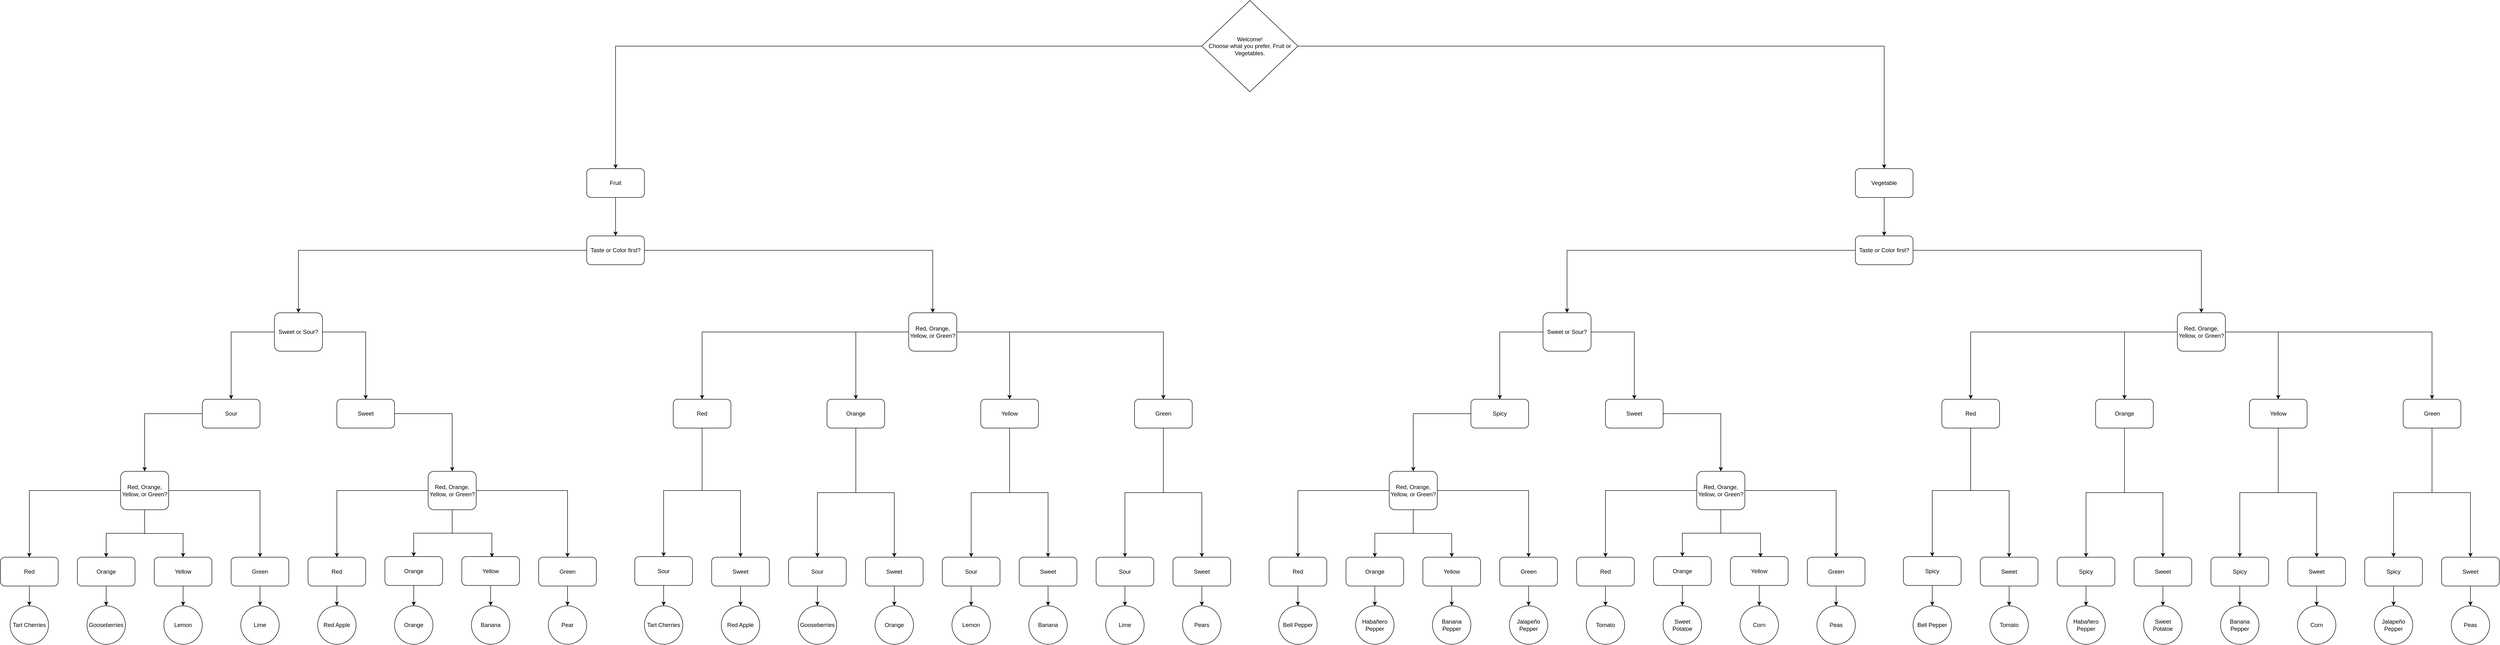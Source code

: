 <mxfile version="21.0.2" type="google"><diagram name="Page-1" id="g1C6M_04ojLHF5KAtHde"><mxGraphModel grid="1" page="1" gridSize="10" guides="1" tooltips="1" connect="1" arrows="1" fold="1" pageScale="1" pageWidth="850" pageHeight="1100" math="0" shadow="0"><root><mxCell id="0"/><mxCell id="1" parent="0"/><mxCell id="V4XYiF27xpxgg7_NpIPE-14" style="edgeStyle=orthogonalEdgeStyle;rounded=0;orthogonalLoop=1;jettySize=auto;html=1;exitX=0.5;exitY=1;exitDx=0;exitDy=0;entryX=0.5;entryY=0;entryDx=0;entryDy=0;" edge="1" parent="1" source="V4XYiF27xpxgg7_NpIPE-1" target="V4XYiF27xpxgg7_NpIPE-13"><mxGeometry relative="1" as="geometry"/></mxCell><mxCell id="V4XYiF27xpxgg7_NpIPE-1" value="Fruit" style="rounded=1;whiteSpace=wrap;html=1;" vertex="1" parent="1"><mxGeometry x="-105" y="-320" width="120" height="60" as="geometry"/></mxCell><mxCell id="fA2xmvcpZUEJDgVMGcfZ-77" style="edgeStyle=orthogonalEdgeStyle;rounded=0;orthogonalLoop=1;jettySize=auto;html=1;entryX=0.5;entryY=0;entryDx=0;entryDy=0;" edge="1" parent="1" source="fA2xmvcpZUEJDgVMGcfZ-4" target="fA2xmvcpZUEJDgVMGcfZ-72"><mxGeometry relative="1" as="geometry"/></mxCell><mxCell id="fA2xmvcpZUEJDgVMGcfZ-4" value="Sour" style="rounded=1;whiteSpace=wrap;html=1;" vertex="1" parent="1"><mxGeometry x="-905" y="160" width="120" height="60" as="geometry"/></mxCell><mxCell id="fA2xmvcpZUEJDgVMGcfZ-89" style="edgeStyle=orthogonalEdgeStyle;rounded=0;orthogonalLoop=1;jettySize=auto;html=1;entryX=0.5;entryY=0;entryDx=0;entryDy=0;" edge="1" parent="1" source="fA2xmvcpZUEJDgVMGcfZ-5" target="fA2xmvcpZUEJDgVMGcfZ-120"><mxGeometry relative="1" as="geometry"><mxPoint x="-465" y="308.75" as="targetPoint"/></mxGeometry></mxCell><mxCell id="fA2xmvcpZUEJDgVMGcfZ-5" value="Sweet" style="rounded=1;whiteSpace=wrap;html=1;" vertex="1" parent="1"><mxGeometry x="-625" y="160" width="120" height="60" as="geometry"/></mxCell><mxCell id="fA2xmvcpZUEJDgVMGcfZ-237" style="edgeStyle=orthogonalEdgeStyle;rounded=0;orthogonalLoop=1;jettySize=auto;html=1;" edge="1" parent="1" source="fA2xmvcpZUEJDgVMGcfZ-9" target="V4XYiF27xpxgg7_NpIPE-1"><mxGeometry relative="1" as="geometry"/></mxCell><mxCell id="fA2xmvcpZUEJDgVMGcfZ-238" style="edgeStyle=orthogonalEdgeStyle;rounded=0;orthogonalLoop=1;jettySize=auto;html=1;" edge="1" parent="1" source="fA2xmvcpZUEJDgVMGcfZ-9" target="fA2xmvcpZUEJDgVMGcfZ-146"><mxGeometry relative="1" as="geometry"/></mxCell><mxCell id="fA2xmvcpZUEJDgVMGcfZ-9" value="Welcome!&lt;br style=&quot;border-color: var(--border-color);&quot;&gt;Choose what you prefer, Fruit or Vegetables." style="rhombus;whiteSpace=wrap;html=1;" vertex="1" parent="1"><mxGeometry x="1175" y="-670" width="200" height="190" as="geometry"/></mxCell><mxCell id="fA2xmvcpZUEJDgVMGcfZ-20" style="edgeStyle=orthogonalEdgeStyle;rounded=0;orthogonalLoop=1;jettySize=auto;html=1;entryX=0.5;entryY=0;entryDx=0;entryDy=0;" edge="1" parent="1" source="V4XYiF27xpxgg7_NpIPE-13" target="fA2xmvcpZUEJDgVMGcfZ-19"><mxGeometry relative="1" as="geometry"/></mxCell><mxCell id="fA2xmvcpZUEJDgVMGcfZ-125" style="edgeStyle=orthogonalEdgeStyle;rounded=0;orthogonalLoop=1;jettySize=auto;html=1;entryX=0.5;entryY=0;entryDx=0;entryDy=0;" edge="1" parent="1" source="V4XYiF27xpxgg7_NpIPE-13" target="V4XYiF27xpxgg7_NpIPE-16"><mxGeometry relative="1" as="geometry"/></mxCell><mxCell id="V4XYiF27xpxgg7_NpIPE-13" value="Taste or Color first?" style="rounded=1;whiteSpace=wrap;html=1;" vertex="1" parent="1"><mxGeometry x="-105" y="-180" width="120" height="60" as="geometry"/></mxCell><mxCell id="fA2xmvcpZUEJDgVMGcfZ-143" style="edgeStyle=orthogonalEdgeStyle;rounded=0;orthogonalLoop=1;jettySize=auto;html=1;" edge="1" parent="1" source="V4XYiF27xpxgg7_NpIPE-16" target="fA2xmvcpZUEJDgVMGcfZ-4"><mxGeometry relative="1" as="geometry"/></mxCell><mxCell id="fA2xmvcpZUEJDgVMGcfZ-144" style="edgeStyle=orthogonalEdgeStyle;rounded=0;orthogonalLoop=1;jettySize=auto;html=1;entryX=0.5;entryY=0;entryDx=0;entryDy=0;" edge="1" parent="1" source="V4XYiF27xpxgg7_NpIPE-16" target="fA2xmvcpZUEJDgVMGcfZ-5"><mxGeometry relative="1" as="geometry"/></mxCell><mxCell id="V4XYiF27xpxgg7_NpIPE-16" value="Sweet or Sour?" style="rounded=1;whiteSpace=wrap;html=1;" vertex="1" parent="1"><mxGeometry x="-755" y="-20" width="100" height="80" as="geometry"/></mxCell><mxCell id="fA2xmvcpZUEJDgVMGcfZ-42" style="edgeStyle=orthogonalEdgeStyle;rounded=0;orthogonalLoop=1;jettySize=auto;html=1;" edge="1" parent="1" source="fA2xmvcpZUEJDgVMGcfZ-12" target="fA2xmvcpZUEJDgVMGcfZ-36"><mxGeometry relative="1" as="geometry"><Array as="points"><mxPoint x="135" y="350"/><mxPoint x="55" y="350"/></Array></mxGeometry></mxCell><mxCell id="fA2xmvcpZUEJDgVMGcfZ-43" style="edgeStyle=orthogonalEdgeStyle;rounded=0;orthogonalLoop=1;jettySize=auto;html=1;" edge="1" parent="1" source="fA2xmvcpZUEJDgVMGcfZ-12" target="fA2xmvcpZUEJDgVMGcfZ-37"><mxGeometry relative="1" as="geometry"><Array as="points"><mxPoint x="135" y="350"/><mxPoint x="215" y="350"/></Array></mxGeometry></mxCell><mxCell id="fA2xmvcpZUEJDgVMGcfZ-12" value="Red" style="rounded=1;whiteSpace=wrap;html=1;" vertex="1" parent="1"><mxGeometry x="75" y="160" width="120" height="60" as="geometry"/></mxCell><mxCell id="fA2xmvcpZUEJDgVMGcfZ-44" style="edgeStyle=orthogonalEdgeStyle;rounded=0;orthogonalLoop=1;jettySize=auto;html=1;entryX=0.5;entryY=0;entryDx=0;entryDy=0;" edge="1" parent="1" source="fA2xmvcpZUEJDgVMGcfZ-14" target="fA2xmvcpZUEJDgVMGcfZ-28"><mxGeometry relative="1" as="geometry"/></mxCell><mxCell id="fA2xmvcpZUEJDgVMGcfZ-45" style="edgeStyle=orthogonalEdgeStyle;rounded=0;orthogonalLoop=1;jettySize=auto;html=1;entryX=0.5;entryY=0;entryDx=0;entryDy=0;" edge="1" parent="1" source="fA2xmvcpZUEJDgVMGcfZ-14" target="fA2xmvcpZUEJDgVMGcfZ-29"><mxGeometry relative="1" as="geometry"/></mxCell><mxCell id="fA2xmvcpZUEJDgVMGcfZ-14" value="Orange" style="rounded=1;whiteSpace=wrap;html=1;" vertex="1" parent="1"><mxGeometry x="395" y="160" width="120" height="60" as="geometry"/></mxCell><mxCell id="fA2xmvcpZUEJDgVMGcfZ-139" style="edgeStyle=orthogonalEdgeStyle;rounded=0;orthogonalLoop=1;jettySize=auto;html=1;entryX=0.5;entryY=0;entryDx=0;entryDy=0;" edge="1" parent="1" source="fA2xmvcpZUEJDgVMGcfZ-19" target="fA2xmvcpZUEJDgVMGcfZ-14"><mxGeometry relative="1" as="geometry"/></mxCell><mxCell id="fA2xmvcpZUEJDgVMGcfZ-140" style="edgeStyle=orthogonalEdgeStyle;rounded=0;orthogonalLoop=1;jettySize=auto;html=1;" edge="1" parent="1" source="fA2xmvcpZUEJDgVMGcfZ-19" target="fA2xmvcpZUEJDgVMGcfZ-21"><mxGeometry relative="1" as="geometry"/></mxCell><mxCell id="fA2xmvcpZUEJDgVMGcfZ-141" style="edgeStyle=orthogonalEdgeStyle;rounded=0;orthogonalLoop=1;jettySize=auto;html=1;" edge="1" parent="1" source="fA2xmvcpZUEJDgVMGcfZ-19" target="fA2xmvcpZUEJDgVMGcfZ-22"><mxGeometry relative="1" as="geometry"/></mxCell><mxCell id="fA2xmvcpZUEJDgVMGcfZ-142" style="edgeStyle=orthogonalEdgeStyle;rounded=0;orthogonalLoop=1;jettySize=auto;html=1;" edge="1" parent="1" source="fA2xmvcpZUEJDgVMGcfZ-19" target="fA2xmvcpZUEJDgVMGcfZ-12"><mxGeometry relative="1" as="geometry"/></mxCell><mxCell id="fA2xmvcpZUEJDgVMGcfZ-19" value="Red, Orange, Yellow, or Green?" style="rounded=1;whiteSpace=wrap;html=1;" vertex="1" parent="1"><mxGeometry x="565" y="-20" width="100" height="80" as="geometry"/></mxCell><mxCell id="fA2xmvcpZUEJDgVMGcfZ-46" style="edgeStyle=orthogonalEdgeStyle;rounded=0;orthogonalLoop=1;jettySize=auto;html=1;" edge="1" parent="1" source="fA2xmvcpZUEJDgVMGcfZ-21" target="fA2xmvcpZUEJDgVMGcfZ-40"><mxGeometry relative="1" as="geometry"/></mxCell><mxCell id="fA2xmvcpZUEJDgVMGcfZ-47" style="edgeStyle=orthogonalEdgeStyle;rounded=0;orthogonalLoop=1;jettySize=auto;html=1;entryX=0.5;entryY=0;entryDx=0;entryDy=0;" edge="1" parent="1" source="fA2xmvcpZUEJDgVMGcfZ-21" target="fA2xmvcpZUEJDgVMGcfZ-41"><mxGeometry relative="1" as="geometry"/></mxCell><mxCell id="fA2xmvcpZUEJDgVMGcfZ-21" value="Yellow" style="rounded=1;whiteSpace=wrap;html=1;" vertex="1" parent="1"><mxGeometry x="715" y="160" width="120" height="60" as="geometry"/></mxCell><mxCell id="fA2xmvcpZUEJDgVMGcfZ-48" style="edgeStyle=orthogonalEdgeStyle;rounded=0;orthogonalLoop=1;jettySize=auto;html=1;" edge="1" parent="1" source="fA2xmvcpZUEJDgVMGcfZ-22" target="fA2xmvcpZUEJDgVMGcfZ-38"><mxGeometry relative="1" as="geometry"/></mxCell><mxCell id="fA2xmvcpZUEJDgVMGcfZ-49" style="edgeStyle=orthogonalEdgeStyle;rounded=0;orthogonalLoop=1;jettySize=auto;html=1;entryX=0.5;entryY=0;entryDx=0;entryDy=0;" edge="1" parent="1" source="fA2xmvcpZUEJDgVMGcfZ-22" target="fA2xmvcpZUEJDgVMGcfZ-39"><mxGeometry relative="1" as="geometry"/></mxCell><mxCell id="fA2xmvcpZUEJDgVMGcfZ-22" value="Green" style="rounded=1;whiteSpace=wrap;html=1;" vertex="1" parent="1"><mxGeometry x="1035" y="160" width="120" height="60" as="geometry"/></mxCell><mxCell id="fA2xmvcpZUEJDgVMGcfZ-132" style="edgeStyle=orthogonalEdgeStyle;rounded=0;orthogonalLoop=1;jettySize=auto;html=1;entryX=0.5;entryY=0;entryDx=0;entryDy=0;" edge="1" parent="1" source="fA2xmvcpZUEJDgVMGcfZ-28" target="fA2xmvcpZUEJDgVMGcfZ-53"><mxGeometry relative="1" as="geometry"/></mxCell><mxCell id="fA2xmvcpZUEJDgVMGcfZ-28" value="Sour" style="rounded=1;whiteSpace=wrap;html=1;" vertex="1" parent="1"><mxGeometry x="315" y="488.75" width="120" height="60" as="geometry"/></mxCell><mxCell id="fA2xmvcpZUEJDgVMGcfZ-133" style="edgeStyle=orthogonalEdgeStyle;rounded=0;orthogonalLoop=1;jettySize=auto;html=1;entryX=0.5;entryY=0;entryDx=0;entryDy=0;" edge="1" parent="1" source="fA2xmvcpZUEJDgVMGcfZ-29" target="fA2xmvcpZUEJDgVMGcfZ-54"><mxGeometry relative="1" as="geometry"/></mxCell><mxCell id="fA2xmvcpZUEJDgVMGcfZ-29" value="Sweet" style="rounded=1;whiteSpace=wrap;html=1;" vertex="1" parent="1"><mxGeometry x="475" y="488.75" width="120" height="60" as="geometry"/></mxCell><mxCell id="fA2xmvcpZUEJDgVMGcfZ-31" style="edgeStyle=orthogonalEdgeStyle;rounded=0;orthogonalLoop=1;jettySize=auto;html=1;exitX=0.5;exitY=1;exitDx=0;exitDy=0;" edge="1" parent="1" source="fA2xmvcpZUEJDgVMGcfZ-21" target="fA2xmvcpZUEJDgVMGcfZ-21"><mxGeometry relative="1" as="geometry"/></mxCell><mxCell id="fA2xmvcpZUEJDgVMGcfZ-130" style="edgeStyle=orthogonalEdgeStyle;rounded=0;orthogonalLoop=1;jettySize=auto;html=1;" edge="1" parent="1" source="fA2xmvcpZUEJDgVMGcfZ-36" target="fA2xmvcpZUEJDgVMGcfZ-50"><mxGeometry relative="1" as="geometry"/></mxCell><mxCell id="fA2xmvcpZUEJDgVMGcfZ-36" value="Sour" style="rounded=1;whiteSpace=wrap;html=1;" vertex="1" parent="1"><mxGeometry x="-5" y="487.5" width="120" height="60" as="geometry"/></mxCell><mxCell id="fA2xmvcpZUEJDgVMGcfZ-131" style="edgeStyle=orthogonalEdgeStyle;rounded=0;orthogonalLoop=1;jettySize=auto;html=1;" edge="1" parent="1" source="fA2xmvcpZUEJDgVMGcfZ-37" target="fA2xmvcpZUEJDgVMGcfZ-52"><mxGeometry relative="1" as="geometry"/></mxCell><mxCell id="fA2xmvcpZUEJDgVMGcfZ-37" value="Sweet" style="rounded=1;whiteSpace=wrap;html=1;" vertex="1" parent="1"><mxGeometry x="155" y="488.75" width="120" height="60" as="geometry"/></mxCell><mxCell id="fA2xmvcpZUEJDgVMGcfZ-136" style="edgeStyle=orthogonalEdgeStyle;rounded=0;orthogonalLoop=1;jettySize=auto;html=1;entryX=0.5;entryY=0;entryDx=0;entryDy=0;" edge="1" parent="1" source="fA2xmvcpZUEJDgVMGcfZ-38" target="fA2xmvcpZUEJDgVMGcfZ-57"><mxGeometry relative="1" as="geometry"/></mxCell><mxCell id="fA2xmvcpZUEJDgVMGcfZ-38" value="Sour" style="rounded=1;whiteSpace=wrap;html=1;" vertex="1" parent="1"><mxGeometry x="955" y="488.75" width="120" height="60" as="geometry"/></mxCell><mxCell id="fA2xmvcpZUEJDgVMGcfZ-137" style="edgeStyle=orthogonalEdgeStyle;rounded=0;orthogonalLoop=1;jettySize=auto;html=1;entryX=0.5;entryY=0;entryDx=0;entryDy=0;" edge="1" parent="1" source="fA2xmvcpZUEJDgVMGcfZ-39" target="fA2xmvcpZUEJDgVMGcfZ-58"><mxGeometry relative="1" as="geometry"/></mxCell><mxCell id="fA2xmvcpZUEJDgVMGcfZ-39" value="Sweet" style="rounded=1;whiteSpace=wrap;html=1;" vertex="1" parent="1"><mxGeometry x="1115" y="488.75" width="120" height="60" as="geometry"/></mxCell><mxCell id="fA2xmvcpZUEJDgVMGcfZ-134" style="edgeStyle=orthogonalEdgeStyle;rounded=0;orthogonalLoop=1;jettySize=auto;html=1;entryX=0.5;entryY=0;entryDx=0;entryDy=0;" edge="1" parent="1" source="fA2xmvcpZUEJDgVMGcfZ-40" target="fA2xmvcpZUEJDgVMGcfZ-55"><mxGeometry relative="1" as="geometry"/></mxCell><mxCell id="fA2xmvcpZUEJDgVMGcfZ-40" value="Sour" style="rounded=1;whiteSpace=wrap;html=1;" vertex="1" parent="1"><mxGeometry x="635" y="488.75" width="120" height="60" as="geometry"/></mxCell><mxCell id="fA2xmvcpZUEJDgVMGcfZ-135" style="edgeStyle=orthogonalEdgeStyle;rounded=0;orthogonalLoop=1;jettySize=auto;html=1;" edge="1" parent="1" source="fA2xmvcpZUEJDgVMGcfZ-41" target="fA2xmvcpZUEJDgVMGcfZ-56"><mxGeometry relative="1" as="geometry"/></mxCell><mxCell id="fA2xmvcpZUEJDgVMGcfZ-41" value="Sweet" style="rounded=1;whiteSpace=wrap;html=1;" vertex="1" parent="1"><mxGeometry x="795" y="488.75" width="120" height="60" as="geometry"/></mxCell><mxCell id="fA2xmvcpZUEJDgVMGcfZ-50" value="Tart Cherries" style="ellipse;whiteSpace=wrap;html=1;aspect=fixed;" vertex="1" parent="1"><mxGeometry x="15" y="590" width="80" height="80" as="geometry"/></mxCell><mxCell id="fA2xmvcpZUEJDgVMGcfZ-52" value="Red Apple" style="ellipse;whiteSpace=wrap;html=1;aspect=fixed;" vertex="1" parent="1"><mxGeometry x="175" y="590" width="80" height="80" as="geometry"/></mxCell><mxCell id="fA2xmvcpZUEJDgVMGcfZ-53" value="Gooseberries" style="ellipse;whiteSpace=wrap;html=1;aspect=fixed;" vertex="1" parent="1"><mxGeometry x="335" y="590" width="80" height="80" as="geometry"/></mxCell><mxCell id="fA2xmvcpZUEJDgVMGcfZ-54" value="Orange" style="ellipse;whiteSpace=wrap;html=1;aspect=fixed;" vertex="1" parent="1"><mxGeometry x="495" y="590" width="80" height="80" as="geometry"/></mxCell><mxCell id="fA2xmvcpZUEJDgVMGcfZ-55" value="Lemon" style="ellipse;whiteSpace=wrap;html=1;aspect=fixed;" vertex="1" parent="1"><mxGeometry x="655" y="590" width="80" height="80" as="geometry"/></mxCell><mxCell id="fA2xmvcpZUEJDgVMGcfZ-56" value="Banana" style="ellipse;whiteSpace=wrap;html=1;aspect=fixed;" vertex="1" parent="1"><mxGeometry x="815" y="590" width="80" height="80" as="geometry"/></mxCell><mxCell id="fA2xmvcpZUEJDgVMGcfZ-57" value="Lime" style="ellipse;whiteSpace=wrap;html=1;aspect=fixed;" vertex="1" parent="1"><mxGeometry x="975" y="590" width="80" height="80" as="geometry"/></mxCell><mxCell id="fA2xmvcpZUEJDgVMGcfZ-58" value="Pears" style="ellipse;whiteSpace=wrap;html=1;aspect=fixed;" vertex="1" parent="1"><mxGeometry x="1135" y="590" width="80" height="80" as="geometry"/></mxCell><mxCell id="fA2xmvcpZUEJDgVMGcfZ-100" style="edgeStyle=orthogonalEdgeStyle;rounded=0;orthogonalLoop=1;jettySize=auto;html=1;" edge="1" parent="1" source="fA2xmvcpZUEJDgVMGcfZ-66" target="fA2xmvcpZUEJDgVMGcfZ-90"><mxGeometry relative="1" as="geometry"/></mxCell><mxCell id="fA2xmvcpZUEJDgVMGcfZ-66" value="Red" style="rounded=1;whiteSpace=wrap;html=1;" vertex="1" parent="1"><mxGeometry x="-1325" y="488.75" width="120" height="60" as="geometry"/></mxCell><mxCell id="fA2xmvcpZUEJDgVMGcfZ-101" style="edgeStyle=orthogonalEdgeStyle;rounded=0;orthogonalLoop=1;jettySize=auto;html=1;" edge="1" parent="1" source="fA2xmvcpZUEJDgVMGcfZ-67" target="fA2xmvcpZUEJDgVMGcfZ-92"><mxGeometry relative="1" as="geometry"/></mxCell><mxCell id="fA2xmvcpZUEJDgVMGcfZ-67" value="Orange" style="rounded=1;whiteSpace=wrap;html=1;" vertex="1" parent="1"><mxGeometry x="-1165" y="488.75" width="120" height="60" as="geometry"/></mxCell><mxCell id="fA2xmvcpZUEJDgVMGcfZ-68" style="edgeStyle=orthogonalEdgeStyle;rounded=0;orthogonalLoop=1;jettySize=auto;html=1;entryX=0.5;entryY=0;entryDx=0;entryDy=0;" edge="1" parent="1" source="fA2xmvcpZUEJDgVMGcfZ-72" target="fA2xmvcpZUEJDgVMGcfZ-66"><mxGeometry relative="1" as="geometry"/></mxCell><mxCell id="fA2xmvcpZUEJDgVMGcfZ-69" style="edgeStyle=orthogonalEdgeStyle;rounded=0;orthogonalLoop=1;jettySize=auto;html=1;exitX=0.25;exitY=1;exitDx=0;exitDy=0;entryX=0.5;entryY=0;entryDx=0;entryDy=0;" edge="1" parent="1" source="fA2xmvcpZUEJDgVMGcfZ-72" target="fA2xmvcpZUEJDgVMGcfZ-67"><mxGeometry relative="1" as="geometry"><Array as="points"><mxPoint x="-1055" y="390"/><mxPoint x="-1025" y="389"/><mxPoint x="-1025" y="439"/><mxPoint x="-1105" y="439"/></Array></mxGeometry></mxCell><mxCell id="fA2xmvcpZUEJDgVMGcfZ-71" style="edgeStyle=orthogonalEdgeStyle;rounded=0;orthogonalLoop=1;jettySize=auto;html=1;entryX=0.5;entryY=0;entryDx=0;entryDy=0;" edge="1" parent="1" source="fA2xmvcpZUEJDgVMGcfZ-72" target="fA2xmvcpZUEJDgVMGcfZ-74"><mxGeometry relative="1" as="geometry"/></mxCell><mxCell id="fA2xmvcpZUEJDgVMGcfZ-127" style="edgeStyle=orthogonalEdgeStyle;rounded=0;orthogonalLoop=1;jettySize=auto;html=1;entryX=0.5;entryY=0;entryDx=0;entryDy=0;" edge="1" parent="1" source="fA2xmvcpZUEJDgVMGcfZ-72" target="fA2xmvcpZUEJDgVMGcfZ-73"><mxGeometry relative="1" as="geometry"/></mxCell><mxCell id="fA2xmvcpZUEJDgVMGcfZ-72" value="Red, Orange, Yellow, or Green?" style="rounded=1;whiteSpace=wrap;html=1;" vertex="1" parent="1"><mxGeometry x="-1075" y="310" width="100" height="80" as="geometry"/></mxCell><mxCell id="fA2xmvcpZUEJDgVMGcfZ-129" style="edgeStyle=orthogonalEdgeStyle;rounded=0;orthogonalLoop=1;jettySize=auto;html=1;entryX=0.5;entryY=0;entryDx=0;entryDy=0;" edge="1" parent="1" source="fA2xmvcpZUEJDgVMGcfZ-73" target="fA2xmvcpZUEJDgVMGcfZ-128"><mxGeometry relative="1" as="geometry"/></mxCell><mxCell id="fA2xmvcpZUEJDgVMGcfZ-73" value="Yellow" style="rounded=1;whiteSpace=wrap;html=1;" vertex="1" parent="1"><mxGeometry x="-1005" y="488.75" width="120" height="60" as="geometry"/></mxCell><mxCell id="fA2xmvcpZUEJDgVMGcfZ-99" style="edgeStyle=orthogonalEdgeStyle;rounded=0;orthogonalLoop=1;jettySize=auto;html=1;" edge="1" parent="1" source="fA2xmvcpZUEJDgVMGcfZ-74" target="fA2xmvcpZUEJDgVMGcfZ-96"><mxGeometry relative="1" as="geometry"/></mxCell><mxCell id="fA2xmvcpZUEJDgVMGcfZ-74" value="Green" style="rounded=1;whiteSpace=wrap;html=1;" vertex="1" parent="1"><mxGeometry x="-845" y="488.75" width="120" height="60" as="geometry"/></mxCell><mxCell id="fA2xmvcpZUEJDgVMGcfZ-75" style="edgeStyle=orthogonalEdgeStyle;rounded=0;orthogonalLoop=1;jettySize=auto;html=1;exitX=0.5;exitY=1;exitDx=0;exitDy=0;" edge="1" parent="1" source="fA2xmvcpZUEJDgVMGcfZ-73" target="fA2xmvcpZUEJDgVMGcfZ-73"><mxGeometry relative="1" as="geometry"/></mxCell><mxCell id="fA2xmvcpZUEJDgVMGcfZ-76" style="edgeStyle=orthogonalEdgeStyle;rounded=0;orthogonalLoop=1;jettySize=auto;html=1;exitX=0.5;exitY=1;exitDx=0;exitDy=0;" edge="1" parent="1" source="fA2xmvcpZUEJDgVMGcfZ-73" target="fA2xmvcpZUEJDgVMGcfZ-73"><mxGeometry relative="1" as="geometry"/></mxCell><mxCell id="fA2xmvcpZUEJDgVMGcfZ-90" value="Tart Cherries" style="ellipse;whiteSpace=wrap;html=1;aspect=fixed;" vertex="1" parent="1"><mxGeometry x="-1305" y="590" width="80" height="80" as="geometry"/></mxCell><mxCell id="fA2xmvcpZUEJDgVMGcfZ-91" value="Red Apple" style="ellipse;whiteSpace=wrap;html=1;aspect=fixed;" vertex="1" parent="1"><mxGeometry x="-665" y="590" width="80" height="80" as="geometry"/></mxCell><mxCell id="fA2xmvcpZUEJDgVMGcfZ-92" value="Gooseberries" style="ellipse;whiteSpace=wrap;html=1;aspect=fixed;" vertex="1" parent="1"><mxGeometry x="-1145" y="590" width="80" height="80" as="geometry"/></mxCell><mxCell id="fA2xmvcpZUEJDgVMGcfZ-93" value="Orange" style="ellipse;whiteSpace=wrap;html=1;aspect=fixed;" vertex="1" parent="1"><mxGeometry x="-505" y="590" width="80" height="80" as="geometry"/></mxCell><mxCell id="fA2xmvcpZUEJDgVMGcfZ-96" value="Lime" style="ellipse;whiteSpace=wrap;html=1;aspect=fixed;" vertex="1" parent="1"><mxGeometry x="-825" y="590" width="80" height="80" as="geometry"/></mxCell><mxCell id="fA2xmvcpZUEJDgVMGcfZ-102" style="edgeStyle=orthogonalEdgeStyle;rounded=0;orthogonalLoop=1;jettySize=auto;html=1;" edge="1" parent="1" source="fA2xmvcpZUEJDgVMGcfZ-103" target="fA2xmvcpZUEJDgVMGcfZ-91"><mxGeometry relative="1" as="geometry"><mxPoint x="-635" y="590" as="targetPoint"/></mxGeometry></mxCell><mxCell id="fA2xmvcpZUEJDgVMGcfZ-103" value="Red" style="rounded=1;whiteSpace=wrap;html=1;" vertex="1" parent="1"><mxGeometry x="-685" y="488.75" width="120" height="60" as="geometry"/></mxCell><mxCell id="fA2xmvcpZUEJDgVMGcfZ-104" style="edgeStyle=orthogonalEdgeStyle;rounded=0;orthogonalLoop=1;jettySize=auto;html=1;entryX=0.5;entryY=0;entryDx=0;entryDy=0;" edge="1" parent="1" source="fA2xmvcpZUEJDgVMGcfZ-105" target="fA2xmvcpZUEJDgVMGcfZ-93"><mxGeometry relative="1" as="geometry"><mxPoint x="-500" y="590" as="targetPoint"/></mxGeometry></mxCell><mxCell id="fA2xmvcpZUEJDgVMGcfZ-105" value="Orange" style="rounded=1;whiteSpace=wrap;html=1;" vertex="1" parent="1"><mxGeometry x="-525" y="487.5" width="120" height="60" as="geometry"/></mxCell><mxCell id="fA2xmvcpZUEJDgVMGcfZ-106" style="edgeStyle=orthogonalEdgeStyle;rounded=0;orthogonalLoop=1;jettySize=auto;html=1;entryX=0.5;entryY=0;entryDx=0;entryDy=0;exitX=0;exitY=0.5;exitDx=0;exitDy=0;" edge="1" parent="1" source="fA2xmvcpZUEJDgVMGcfZ-120" target="fA2xmvcpZUEJDgVMGcfZ-103"><mxGeometry relative="1" as="geometry"><mxPoint x="-525" y="350" as="sourcePoint"/></mxGeometry></mxCell><mxCell id="fA2xmvcpZUEJDgVMGcfZ-109" style="edgeStyle=orthogonalEdgeStyle;rounded=0;orthogonalLoop=1;jettySize=auto;html=1;entryX=0.5;entryY=0;entryDx=0;entryDy=0;exitX=1;exitY=0.5;exitDx=0;exitDy=0;" edge="1" parent="1" source="fA2xmvcpZUEJDgVMGcfZ-120" target="fA2xmvcpZUEJDgVMGcfZ-113"><mxGeometry relative="1" as="geometry"><mxPoint x="-430" y="350" as="sourcePoint"/></mxGeometry></mxCell><mxCell id="fA2xmvcpZUEJDgVMGcfZ-110" style="edgeStyle=orthogonalEdgeStyle;rounded=0;orthogonalLoop=1;jettySize=auto;html=1;entryX=0.5;entryY=0;entryDx=0;entryDy=0;" edge="1" parent="1" source="fA2xmvcpZUEJDgVMGcfZ-111" target="fA2xmvcpZUEJDgVMGcfZ-123"><mxGeometry relative="1" as="geometry"><mxPoint x="-360" y="590" as="targetPoint"/></mxGeometry></mxCell><mxCell id="fA2xmvcpZUEJDgVMGcfZ-111" value="Yellow" style="rounded=1;whiteSpace=wrap;html=1;" vertex="1" parent="1"><mxGeometry x="-365" y="487.5" width="120" height="60" as="geometry"/></mxCell><mxCell id="fA2xmvcpZUEJDgVMGcfZ-112" style="edgeStyle=orthogonalEdgeStyle;rounded=0;orthogonalLoop=1;jettySize=auto;html=1;entryX=0.5;entryY=0;entryDx=0;entryDy=0;" edge="1" parent="1" source="fA2xmvcpZUEJDgVMGcfZ-113" target="fA2xmvcpZUEJDgVMGcfZ-124"><mxGeometry relative="1" as="geometry"><mxPoint x="-225" y="590" as="targetPoint"/></mxGeometry></mxCell><mxCell id="fA2xmvcpZUEJDgVMGcfZ-113" value="Green" style="rounded=1;whiteSpace=wrap;html=1;" vertex="1" parent="1"><mxGeometry x="-205" y="488.75" width="120" height="60" as="geometry"/></mxCell><mxCell id="fA2xmvcpZUEJDgVMGcfZ-114" style="edgeStyle=orthogonalEdgeStyle;rounded=0;orthogonalLoop=1;jettySize=auto;html=1;exitX=0.5;exitY=1;exitDx=0;exitDy=0;" edge="1" parent="1" source="fA2xmvcpZUEJDgVMGcfZ-111" target="fA2xmvcpZUEJDgVMGcfZ-111"><mxGeometry relative="1" as="geometry"/></mxCell><mxCell id="fA2xmvcpZUEJDgVMGcfZ-115" style="edgeStyle=orthogonalEdgeStyle;rounded=0;orthogonalLoop=1;jettySize=auto;html=1;exitX=0.5;exitY=1;exitDx=0;exitDy=0;" edge="1" parent="1" source="fA2xmvcpZUEJDgVMGcfZ-111" target="fA2xmvcpZUEJDgVMGcfZ-111"><mxGeometry relative="1" as="geometry"/></mxCell><mxCell id="fA2xmvcpZUEJDgVMGcfZ-121" style="edgeStyle=orthogonalEdgeStyle;rounded=0;orthogonalLoop=1;jettySize=auto;html=1;" edge="1" parent="1" source="fA2xmvcpZUEJDgVMGcfZ-120" target="fA2xmvcpZUEJDgVMGcfZ-105"><mxGeometry relative="1" as="geometry"/></mxCell><mxCell id="fA2xmvcpZUEJDgVMGcfZ-122" style="edgeStyle=orthogonalEdgeStyle;rounded=0;orthogonalLoop=1;jettySize=auto;html=1;entryX=0.522;entryY=0.027;entryDx=0;entryDy=0;entryPerimeter=0;" edge="1" parent="1" source="fA2xmvcpZUEJDgVMGcfZ-120" target="fA2xmvcpZUEJDgVMGcfZ-111"><mxGeometry relative="1" as="geometry"/></mxCell><mxCell id="fA2xmvcpZUEJDgVMGcfZ-120" value="Red, Orange, Yellow, or Green?" style="rounded=1;whiteSpace=wrap;html=1;" vertex="1" parent="1"><mxGeometry x="-435" y="310" width="100" height="80" as="geometry"/></mxCell><mxCell id="fA2xmvcpZUEJDgVMGcfZ-123" value="Banana" style="ellipse;whiteSpace=wrap;html=1;aspect=fixed;" vertex="1" parent="1"><mxGeometry x="-345" y="590" width="80" height="80" as="geometry"/></mxCell><mxCell id="fA2xmvcpZUEJDgVMGcfZ-124" value="Pear" style="ellipse;whiteSpace=wrap;html=1;aspect=fixed;" vertex="1" parent="1"><mxGeometry x="-185" y="590" width="80" height="80" as="geometry"/></mxCell><mxCell id="fA2xmvcpZUEJDgVMGcfZ-128" value="Lemon" style="ellipse;whiteSpace=wrap;html=1;aspect=fixed;" vertex="1" parent="1"><mxGeometry x="-985" y="590" width="80" height="80" as="geometry"/></mxCell><mxCell id="fA2xmvcpZUEJDgVMGcfZ-145" style="edgeStyle=orthogonalEdgeStyle;rounded=0;orthogonalLoop=1;jettySize=auto;html=1;exitX=0.5;exitY=1;exitDx=0;exitDy=0;entryX=0.5;entryY=0;entryDx=0;entryDy=0;" edge="1" parent="1" source="fA2xmvcpZUEJDgVMGcfZ-146" target="fA2xmvcpZUEJDgVMGcfZ-153"><mxGeometry relative="1" as="geometry"/></mxCell><mxCell id="fA2xmvcpZUEJDgVMGcfZ-146" value="Vegetable" style="rounded=1;whiteSpace=wrap;html=1;" vertex="1" parent="1"><mxGeometry x="2535" y="-320" width="120" height="60" as="geometry"/></mxCell><mxCell id="fA2xmvcpZUEJDgVMGcfZ-147" style="edgeStyle=orthogonalEdgeStyle;rounded=0;orthogonalLoop=1;jettySize=auto;html=1;entryX=0.5;entryY=0;entryDx=0;entryDy=0;" edge="1" parent="1" source="fA2xmvcpZUEJDgVMGcfZ-148" target="fA2xmvcpZUEJDgVMGcfZ-207"><mxGeometry relative="1" as="geometry"/></mxCell><mxCell id="fA2xmvcpZUEJDgVMGcfZ-148" value="Spicy" style="rounded=1;whiteSpace=wrap;html=1;" vertex="1" parent="1"><mxGeometry x="1735" y="160" width="120" height="60" as="geometry"/></mxCell><mxCell id="fA2xmvcpZUEJDgVMGcfZ-149" style="edgeStyle=orthogonalEdgeStyle;rounded=0;orthogonalLoop=1;jettySize=auto;html=1;entryX=0.5;entryY=0;entryDx=0;entryDy=0;" edge="1" parent="1" source="fA2xmvcpZUEJDgVMGcfZ-150" target="fA2xmvcpZUEJDgVMGcfZ-233"><mxGeometry relative="1" as="geometry"><mxPoint x="2175" y="308.75" as="targetPoint"/></mxGeometry></mxCell><mxCell id="fA2xmvcpZUEJDgVMGcfZ-150" value="Sweet" style="rounded=1;whiteSpace=wrap;html=1;" vertex="1" parent="1"><mxGeometry x="2015" y="160" width="120" height="60" as="geometry"/></mxCell><mxCell id="fA2xmvcpZUEJDgVMGcfZ-151" style="edgeStyle=orthogonalEdgeStyle;rounded=0;orthogonalLoop=1;jettySize=auto;html=1;entryX=0.5;entryY=0;entryDx=0;entryDy=0;" edge="1" parent="1" source="fA2xmvcpZUEJDgVMGcfZ-153" target="fA2xmvcpZUEJDgVMGcfZ-167"><mxGeometry relative="1" as="geometry"/></mxCell><mxCell id="fA2xmvcpZUEJDgVMGcfZ-152" style="edgeStyle=orthogonalEdgeStyle;rounded=0;orthogonalLoop=1;jettySize=auto;html=1;entryX=0.5;entryY=0;entryDx=0;entryDy=0;" edge="1" parent="1" source="fA2xmvcpZUEJDgVMGcfZ-153" target="fA2xmvcpZUEJDgVMGcfZ-156"><mxGeometry relative="1" as="geometry"/></mxCell><mxCell id="fA2xmvcpZUEJDgVMGcfZ-153" value="Taste or Color first?" style="rounded=1;whiteSpace=wrap;html=1;" vertex="1" parent="1"><mxGeometry x="2535" y="-180" width="120" height="60" as="geometry"/></mxCell><mxCell id="fA2xmvcpZUEJDgVMGcfZ-154" style="edgeStyle=orthogonalEdgeStyle;rounded=0;orthogonalLoop=1;jettySize=auto;html=1;" edge="1" parent="1" source="fA2xmvcpZUEJDgVMGcfZ-156" target="fA2xmvcpZUEJDgVMGcfZ-148"><mxGeometry relative="1" as="geometry"/></mxCell><mxCell id="fA2xmvcpZUEJDgVMGcfZ-155" style="edgeStyle=orthogonalEdgeStyle;rounded=0;orthogonalLoop=1;jettySize=auto;html=1;entryX=0.5;entryY=0;entryDx=0;entryDy=0;" edge="1" parent="1" source="fA2xmvcpZUEJDgVMGcfZ-156" target="fA2xmvcpZUEJDgVMGcfZ-150"><mxGeometry relative="1" as="geometry"/></mxCell><mxCell id="fA2xmvcpZUEJDgVMGcfZ-156" value="Sweet or Sour?" style="rounded=1;whiteSpace=wrap;html=1;" vertex="1" parent="1"><mxGeometry x="1885" y="-20" width="100" height="80" as="geometry"/></mxCell><mxCell id="fA2xmvcpZUEJDgVMGcfZ-157" style="edgeStyle=orthogonalEdgeStyle;rounded=0;orthogonalLoop=1;jettySize=auto;html=1;" edge="1" parent="1" source="fA2xmvcpZUEJDgVMGcfZ-159" target="fA2xmvcpZUEJDgVMGcfZ-180"><mxGeometry relative="1" as="geometry"><Array as="points"><mxPoint x="2775" y="350"/><mxPoint x="2695" y="350"/></Array></mxGeometry></mxCell><mxCell id="fA2xmvcpZUEJDgVMGcfZ-158" style="edgeStyle=orthogonalEdgeStyle;rounded=0;orthogonalLoop=1;jettySize=auto;html=1;" edge="1" parent="1" source="fA2xmvcpZUEJDgVMGcfZ-159" target="fA2xmvcpZUEJDgVMGcfZ-182"><mxGeometry relative="1" as="geometry"><Array as="points"><mxPoint x="2775" y="350"/><mxPoint x="2855" y="350"/></Array></mxGeometry></mxCell><mxCell id="fA2xmvcpZUEJDgVMGcfZ-159" value="Red" style="rounded=1;whiteSpace=wrap;html=1;" vertex="1" parent="1"><mxGeometry x="2715" y="160" width="120" height="60" as="geometry"/></mxCell><mxCell id="fA2xmvcpZUEJDgVMGcfZ-160" style="edgeStyle=orthogonalEdgeStyle;rounded=0;orthogonalLoop=1;jettySize=auto;html=1;entryX=0.5;entryY=0;entryDx=0;entryDy=0;" edge="1" parent="1" source="fA2xmvcpZUEJDgVMGcfZ-162" target="fA2xmvcpZUEJDgVMGcfZ-175"><mxGeometry relative="1" as="geometry"/></mxCell><mxCell id="fA2xmvcpZUEJDgVMGcfZ-161" style="edgeStyle=orthogonalEdgeStyle;rounded=0;orthogonalLoop=1;jettySize=auto;html=1;entryX=0.5;entryY=0;entryDx=0;entryDy=0;" edge="1" parent="1" source="fA2xmvcpZUEJDgVMGcfZ-162" target="fA2xmvcpZUEJDgVMGcfZ-177"><mxGeometry relative="1" as="geometry"/></mxCell><mxCell id="fA2xmvcpZUEJDgVMGcfZ-162" value="Orange" style="rounded=1;whiteSpace=wrap;html=1;" vertex="1" parent="1"><mxGeometry x="3035" y="160" width="120" height="60" as="geometry"/></mxCell><mxCell id="fA2xmvcpZUEJDgVMGcfZ-163" style="edgeStyle=orthogonalEdgeStyle;rounded=0;orthogonalLoop=1;jettySize=auto;html=1;entryX=0.5;entryY=0;entryDx=0;entryDy=0;" edge="1" parent="1" source="fA2xmvcpZUEJDgVMGcfZ-167" target="fA2xmvcpZUEJDgVMGcfZ-162"><mxGeometry relative="1" as="geometry"/></mxCell><mxCell id="fA2xmvcpZUEJDgVMGcfZ-164" style="edgeStyle=orthogonalEdgeStyle;rounded=0;orthogonalLoop=1;jettySize=auto;html=1;" edge="1" parent="1" source="fA2xmvcpZUEJDgVMGcfZ-167" target="fA2xmvcpZUEJDgVMGcfZ-170"><mxGeometry relative="1" as="geometry"/></mxCell><mxCell id="fA2xmvcpZUEJDgVMGcfZ-165" style="edgeStyle=orthogonalEdgeStyle;rounded=0;orthogonalLoop=1;jettySize=auto;html=1;" edge="1" parent="1" source="fA2xmvcpZUEJDgVMGcfZ-167" target="fA2xmvcpZUEJDgVMGcfZ-173"><mxGeometry relative="1" as="geometry"/></mxCell><mxCell id="fA2xmvcpZUEJDgVMGcfZ-166" style="edgeStyle=orthogonalEdgeStyle;rounded=0;orthogonalLoop=1;jettySize=auto;html=1;" edge="1" parent="1" source="fA2xmvcpZUEJDgVMGcfZ-167" target="fA2xmvcpZUEJDgVMGcfZ-159"><mxGeometry relative="1" as="geometry"/></mxCell><mxCell id="fA2xmvcpZUEJDgVMGcfZ-167" value="Red, Orange, Yellow, or Green?" style="rounded=1;whiteSpace=wrap;html=1;" vertex="1" parent="1"><mxGeometry x="3205" y="-20" width="100" height="80" as="geometry"/></mxCell><mxCell id="fA2xmvcpZUEJDgVMGcfZ-168" style="edgeStyle=orthogonalEdgeStyle;rounded=0;orthogonalLoop=1;jettySize=auto;html=1;" edge="1" parent="1" source="fA2xmvcpZUEJDgVMGcfZ-170" target="fA2xmvcpZUEJDgVMGcfZ-188"><mxGeometry relative="1" as="geometry"/></mxCell><mxCell id="fA2xmvcpZUEJDgVMGcfZ-169" style="edgeStyle=orthogonalEdgeStyle;rounded=0;orthogonalLoop=1;jettySize=auto;html=1;entryX=0.5;entryY=0;entryDx=0;entryDy=0;" edge="1" parent="1" source="fA2xmvcpZUEJDgVMGcfZ-170" target="fA2xmvcpZUEJDgVMGcfZ-190"><mxGeometry relative="1" as="geometry"/></mxCell><mxCell id="fA2xmvcpZUEJDgVMGcfZ-170" value="Yellow" style="rounded=1;whiteSpace=wrap;html=1;" vertex="1" parent="1"><mxGeometry x="3355" y="160" width="120" height="60" as="geometry"/></mxCell><mxCell id="fA2xmvcpZUEJDgVMGcfZ-171" style="edgeStyle=orthogonalEdgeStyle;rounded=0;orthogonalLoop=1;jettySize=auto;html=1;" edge="1" parent="1" source="fA2xmvcpZUEJDgVMGcfZ-173" target="fA2xmvcpZUEJDgVMGcfZ-184"><mxGeometry relative="1" as="geometry"/></mxCell><mxCell id="fA2xmvcpZUEJDgVMGcfZ-172" style="edgeStyle=orthogonalEdgeStyle;rounded=0;orthogonalLoop=1;jettySize=auto;html=1;entryX=0.5;entryY=0;entryDx=0;entryDy=0;" edge="1" parent="1" source="fA2xmvcpZUEJDgVMGcfZ-173" target="fA2xmvcpZUEJDgVMGcfZ-186"><mxGeometry relative="1" as="geometry"/></mxCell><mxCell id="fA2xmvcpZUEJDgVMGcfZ-173" value="Green" style="rounded=1;whiteSpace=wrap;html=1;" vertex="1" parent="1"><mxGeometry x="3675" y="160" width="120" height="60" as="geometry"/></mxCell><mxCell id="fA2xmvcpZUEJDgVMGcfZ-174" style="edgeStyle=orthogonalEdgeStyle;rounded=0;orthogonalLoop=1;jettySize=auto;html=1;entryX=0.5;entryY=0;entryDx=0;entryDy=0;" edge="1" parent="1" source="fA2xmvcpZUEJDgVMGcfZ-175" target="fA2xmvcpZUEJDgVMGcfZ-193"><mxGeometry relative="1" as="geometry"/></mxCell><mxCell id="fA2xmvcpZUEJDgVMGcfZ-175" value="Spicy" style="rounded=1;whiteSpace=wrap;html=1;" vertex="1" parent="1"><mxGeometry x="2955" y="488.75" width="120" height="60" as="geometry"/></mxCell><mxCell id="fA2xmvcpZUEJDgVMGcfZ-176" style="edgeStyle=orthogonalEdgeStyle;rounded=0;orthogonalLoop=1;jettySize=auto;html=1;entryX=0.5;entryY=0;entryDx=0;entryDy=0;" edge="1" parent="1" source="fA2xmvcpZUEJDgVMGcfZ-177" target="fA2xmvcpZUEJDgVMGcfZ-194"><mxGeometry relative="1" as="geometry"/></mxCell><mxCell id="fA2xmvcpZUEJDgVMGcfZ-177" value="Sweet" style="rounded=1;whiteSpace=wrap;html=1;" vertex="1" parent="1"><mxGeometry x="3115" y="488.75" width="120" height="60" as="geometry"/></mxCell><mxCell id="fA2xmvcpZUEJDgVMGcfZ-178" style="edgeStyle=orthogonalEdgeStyle;rounded=0;orthogonalLoop=1;jettySize=auto;html=1;exitX=0.5;exitY=1;exitDx=0;exitDy=0;" edge="1" parent="1" source="fA2xmvcpZUEJDgVMGcfZ-170" target="fA2xmvcpZUEJDgVMGcfZ-170"><mxGeometry relative="1" as="geometry"/></mxCell><mxCell id="fA2xmvcpZUEJDgVMGcfZ-179" style="edgeStyle=orthogonalEdgeStyle;rounded=0;orthogonalLoop=1;jettySize=auto;html=1;" edge="1" parent="1" source="fA2xmvcpZUEJDgVMGcfZ-180" target="fA2xmvcpZUEJDgVMGcfZ-191"><mxGeometry relative="1" as="geometry"/></mxCell><mxCell id="fA2xmvcpZUEJDgVMGcfZ-180" value="Spicy" style="rounded=1;whiteSpace=wrap;html=1;" vertex="1" parent="1"><mxGeometry x="2635" y="487.5" width="120" height="60" as="geometry"/></mxCell><mxCell id="fA2xmvcpZUEJDgVMGcfZ-181" style="edgeStyle=orthogonalEdgeStyle;rounded=0;orthogonalLoop=1;jettySize=auto;html=1;" edge="1" parent="1" source="fA2xmvcpZUEJDgVMGcfZ-182" target="fA2xmvcpZUEJDgVMGcfZ-192"><mxGeometry relative="1" as="geometry"/></mxCell><mxCell id="fA2xmvcpZUEJDgVMGcfZ-182" value="Sweet" style="rounded=1;whiteSpace=wrap;html=1;" vertex="1" parent="1"><mxGeometry x="2795" y="488.75" width="120" height="60" as="geometry"/></mxCell><mxCell id="fA2xmvcpZUEJDgVMGcfZ-183" style="edgeStyle=orthogonalEdgeStyle;rounded=0;orthogonalLoop=1;jettySize=auto;html=1;entryX=0.5;entryY=0;entryDx=0;entryDy=0;" edge="1" parent="1" source="fA2xmvcpZUEJDgVMGcfZ-184" target="fA2xmvcpZUEJDgVMGcfZ-197"><mxGeometry relative="1" as="geometry"/></mxCell><mxCell id="fA2xmvcpZUEJDgVMGcfZ-184" value="Spicy" style="rounded=1;whiteSpace=wrap;html=1;" vertex="1" parent="1"><mxGeometry x="3595" y="488.75" width="120" height="60" as="geometry"/></mxCell><mxCell id="fA2xmvcpZUEJDgVMGcfZ-185" style="edgeStyle=orthogonalEdgeStyle;rounded=0;orthogonalLoop=1;jettySize=auto;html=1;entryX=0.5;entryY=0;entryDx=0;entryDy=0;" edge="1" parent="1" source="fA2xmvcpZUEJDgVMGcfZ-186" target="fA2xmvcpZUEJDgVMGcfZ-198"><mxGeometry relative="1" as="geometry"/></mxCell><mxCell id="fA2xmvcpZUEJDgVMGcfZ-186" value="Sweet" style="rounded=1;whiteSpace=wrap;html=1;" vertex="1" parent="1"><mxGeometry x="3755" y="488.75" width="120" height="60" as="geometry"/></mxCell><mxCell id="fA2xmvcpZUEJDgVMGcfZ-187" style="edgeStyle=orthogonalEdgeStyle;rounded=0;orthogonalLoop=1;jettySize=auto;html=1;entryX=0.5;entryY=0;entryDx=0;entryDy=0;" edge="1" parent="1" source="fA2xmvcpZUEJDgVMGcfZ-188" target="fA2xmvcpZUEJDgVMGcfZ-195"><mxGeometry relative="1" as="geometry"/></mxCell><mxCell id="fA2xmvcpZUEJDgVMGcfZ-188" value="Spicy" style="rounded=1;whiteSpace=wrap;html=1;" vertex="1" parent="1"><mxGeometry x="3275" y="488.75" width="120" height="60" as="geometry"/></mxCell><mxCell id="fA2xmvcpZUEJDgVMGcfZ-189" style="edgeStyle=orthogonalEdgeStyle;rounded=0;orthogonalLoop=1;jettySize=auto;html=1;" edge="1" parent="1" source="fA2xmvcpZUEJDgVMGcfZ-190" target="fA2xmvcpZUEJDgVMGcfZ-196"><mxGeometry relative="1" as="geometry"/></mxCell><mxCell id="fA2xmvcpZUEJDgVMGcfZ-190" value="Sweet" style="rounded=1;whiteSpace=wrap;html=1;" vertex="1" parent="1"><mxGeometry x="3435" y="488.75" width="120" height="60" as="geometry"/></mxCell><mxCell id="fA2xmvcpZUEJDgVMGcfZ-191" value="Bell Pepper" style="ellipse;whiteSpace=wrap;html=1;aspect=fixed;" vertex="1" parent="1"><mxGeometry x="2655" y="590" width="80" height="80" as="geometry"/></mxCell><mxCell id="fA2xmvcpZUEJDgVMGcfZ-192" value="Tomato" style="ellipse;whiteSpace=wrap;html=1;aspect=fixed;" vertex="1" parent="1"><mxGeometry x="2815" y="590" width="80" height="80" as="geometry"/></mxCell><mxCell id="fA2xmvcpZUEJDgVMGcfZ-193" value="Habañero Pepper" style="ellipse;whiteSpace=wrap;html=1;aspect=fixed;" vertex="1" parent="1"><mxGeometry x="2975" y="590" width="80" height="80" as="geometry"/></mxCell><mxCell id="fA2xmvcpZUEJDgVMGcfZ-194" value="Sweet Potatoe" style="ellipse;whiteSpace=wrap;html=1;aspect=fixed;" vertex="1" parent="1"><mxGeometry x="3135" y="590" width="80" height="80" as="geometry"/></mxCell><mxCell id="fA2xmvcpZUEJDgVMGcfZ-195" value="Banana Pepper" style="ellipse;whiteSpace=wrap;html=1;aspect=fixed;" vertex="1" parent="1"><mxGeometry x="3295" y="590" width="80" height="80" as="geometry"/></mxCell><mxCell id="fA2xmvcpZUEJDgVMGcfZ-196" value="Corn" style="ellipse;whiteSpace=wrap;html=1;aspect=fixed;" vertex="1" parent="1"><mxGeometry x="3455" y="590" width="80" height="80" as="geometry"/></mxCell><mxCell id="fA2xmvcpZUEJDgVMGcfZ-197" value="Jalapeño Pepper" style="ellipse;whiteSpace=wrap;html=1;aspect=fixed;" vertex="1" parent="1"><mxGeometry x="3615" y="590" width="80" height="80" as="geometry"/></mxCell><mxCell id="fA2xmvcpZUEJDgVMGcfZ-198" value="Peas" style="ellipse;whiteSpace=wrap;html=1;aspect=fixed;" vertex="1" parent="1"><mxGeometry x="3775" y="590" width="80" height="80" as="geometry"/></mxCell><mxCell id="fA2xmvcpZUEJDgVMGcfZ-199" style="edgeStyle=orthogonalEdgeStyle;rounded=0;orthogonalLoop=1;jettySize=auto;html=1;" edge="1" parent="1" source="fA2xmvcpZUEJDgVMGcfZ-200" target="fA2xmvcpZUEJDgVMGcfZ-214"><mxGeometry relative="1" as="geometry"/></mxCell><mxCell id="fA2xmvcpZUEJDgVMGcfZ-200" value="Red" style="rounded=1;whiteSpace=wrap;html=1;" vertex="1" parent="1"><mxGeometry x="1315" y="488.75" width="120" height="60" as="geometry"/></mxCell><mxCell id="fA2xmvcpZUEJDgVMGcfZ-201" style="edgeStyle=orthogonalEdgeStyle;rounded=0;orthogonalLoop=1;jettySize=auto;html=1;" edge="1" parent="1" source="fA2xmvcpZUEJDgVMGcfZ-202" target="fA2xmvcpZUEJDgVMGcfZ-216"><mxGeometry relative="1" as="geometry"/></mxCell><mxCell id="fA2xmvcpZUEJDgVMGcfZ-202" value="Orange" style="rounded=1;whiteSpace=wrap;html=1;" vertex="1" parent="1"><mxGeometry x="1475" y="488.75" width="120" height="60" as="geometry"/></mxCell><mxCell id="fA2xmvcpZUEJDgVMGcfZ-203" style="edgeStyle=orthogonalEdgeStyle;rounded=0;orthogonalLoop=1;jettySize=auto;html=1;entryX=0.5;entryY=0;entryDx=0;entryDy=0;" edge="1" parent="1" source="fA2xmvcpZUEJDgVMGcfZ-207" target="fA2xmvcpZUEJDgVMGcfZ-200"><mxGeometry relative="1" as="geometry"/></mxCell><mxCell id="fA2xmvcpZUEJDgVMGcfZ-204" style="edgeStyle=orthogonalEdgeStyle;rounded=0;orthogonalLoop=1;jettySize=auto;html=1;exitX=0.25;exitY=1;exitDx=0;exitDy=0;entryX=0.5;entryY=0;entryDx=0;entryDy=0;" edge="1" parent="1" source="fA2xmvcpZUEJDgVMGcfZ-207" target="fA2xmvcpZUEJDgVMGcfZ-202"><mxGeometry relative="1" as="geometry"><Array as="points"><mxPoint x="1585" y="390"/><mxPoint x="1615" y="389"/><mxPoint x="1615" y="439"/><mxPoint x="1535" y="439"/></Array></mxGeometry></mxCell><mxCell id="fA2xmvcpZUEJDgVMGcfZ-205" style="edgeStyle=orthogonalEdgeStyle;rounded=0;orthogonalLoop=1;jettySize=auto;html=1;entryX=0.5;entryY=0;entryDx=0;entryDy=0;" edge="1" parent="1" source="fA2xmvcpZUEJDgVMGcfZ-207" target="fA2xmvcpZUEJDgVMGcfZ-211"><mxGeometry relative="1" as="geometry"/></mxCell><mxCell id="fA2xmvcpZUEJDgVMGcfZ-206" style="edgeStyle=orthogonalEdgeStyle;rounded=0;orthogonalLoop=1;jettySize=auto;html=1;entryX=0.5;entryY=0;entryDx=0;entryDy=0;" edge="1" parent="1" source="fA2xmvcpZUEJDgVMGcfZ-207" target="fA2xmvcpZUEJDgVMGcfZ-209"><mxGeometry relative="1" as="geometry"/></mxCell><mxCell id="fA2xmvcpZUEJDgVMGcfZ-207" value="Red, Orange, Yellow, or Green?" style="rounded=1;whiteSpace=wrap;html=1;" vertex="1" parent="1"><mxGeometry x="1565" y="310" width="100" height="80" as="geometry"/></mxCell><mxCell id="fA2xmvcpZUEJDgVMGcfZ-208" style="edgeStyle=orthogonalEdgeStyle;rounded=0;orthogonalLoop=1;jettySize=auto;html=1;entryX=0.5;entryY=0;entryDx=0;entryDy=0;" edge="1" parent="1" source="fA2xmvcpZUEJDgVMGcfZ-209" target="fA2xmvcpZUEJDgVMGcfZ-236"><mxGeometry relative="1" as="geometry"/></mxCell><mxCell id="fA2xmvcpZUEJDgVMGcfZ-209" value="Yellow" style="rounded=1;whiteSpace=wrap;html=1;" vertex="1" parent="1"><mxGeometry x="1635" y="488.75" width="120" height="60" as="geometry"/></mxCell><mxCell id="fA2xmvcpZUEJDgVMGcfZ-210" style="edgeStyle=orthogonalEdgeStyle;rounded=0;orthogonalLoop=1;jettySize=auto;html=1;" edge="1" parent="1" source="fA2xmvcpZUEJDgVMGcfZ-211" target="fA2xmvcpZUEJDgVMGcfZ-218"><mxGeometry relative="1" as="geometry"/></mxCell><mxCell id="fA2xmvcpZUEJDgVMGcfZ-211" value="Green" style="rounded=1;whiteSpace=wrap;html=1;" vertex="1" parent="1"><mxGeometry x="1795" y="488.75" width="120" height="60" as="geometry"/></mxCell><mxCell id="fA2xmvcpZUEJDgVMGcfZ-212" style="edgeStyle=orthogonalEdgeStyle;rounded=0;orthogonalLoop=1;jettySize=auto;html=1;exitX=0.5;exitY=1;exitDx=0;exitDy=0;" edge="1" parent="1" source="fA2xmvcpZUEJDgVMGcfZ-209" target="fA2xmvcpZUEJDgVMGcfZ-209"><mxGeometry relative="1" as="geometry"/></mxCell><mxCell id="fA2xmvcpZUEJDgVMGcfZ-213" style="edgeStyle=orthogonalEdgeStyle;rounded=0;orthogonalLoop=1;jettySize=auto;html=1;exitX=0.5;exitY=1;exitDx=0;exitDy=0;" edge="1" parent="1" source="fA2xmvcpZUEJDgVMGcfZ-209" target="fA2xmvcpZUEJDgVMGcfZ-209"><mxGeometry relative="1" as="geometry"/></mxCell><mxCell id="fA2xmvcpZUEJDgVMGcfZ-214" value="Bell Pepper" style="ellipse;whiteSpace=wrap;html=1;aspect=fixed;" vertex="1" parent="1"><mxGeometry x="1335" y="590" width="80" height="80" as="geometry"/></mxCell><mxCell id="fA2xmvcpZUEJDgVMGcfZ-215" value="Tomato" style="ellipse;whiteSpace=wrap;html=1;aspect=fixed;" vertex="1" parent="1"><mxGeometry x="1975" y="590" width="80" height="80" as="geometry"/></mxCell><mxCell id="fA2xmvcpZUEJDgVMGcfZ-216" value="Habañero Pepper" style="ellipse;whiteSpace=wrap;html=1;aspect=fixed;" vertex="1" parent="1"><mxGeometry x="1495" y="590" width="80" height="80" as="geometry"/></mxCell><mxCell id="fA2xmvcpZUEJDgVMGcfZ-217" value="Sweet Potatoe" style="ellipse;whiteSpace=wrap;html=1;aspect=fixed;" vertex="1" parent="1"><mxGeometry x="2135" y="590" width="80" height="80" as="geometry"/></mxCell><mxCell id="fA2xmvcpZUEJDgVMGcfZ-218" value="Jalapeño Pepper" style="ellipse;whiteSpace=wrap;html=1;aspect=fixed;" vertex="1" parent="1"><mxGeometry x="1815" y="590" width="80" height="80" as="geometry"/></mxCell><mxCell id="fA2xmvcpZUEJDgVMGcfZ-219" style="edgeStyle=orthogonalEdgeStyle;rounded=0;orthogonalLoop=1;jettySize=auto;html=1;" edge="1" parent="1" source="fA2xmvcpZUEJDgVMGcfZ-220" target="fA2xmvcpZUEJDgVMGcfZ-215"><mxGeometry relative="1" as="geometry"><mxPoint x="2005" y="590" as="targetPoint"/></mxGeometry></mxCell><mxCell id="fA2xmvcpZUEJDgVMGcfZ-220" value="Red" style="rounded=1;whiteSpace=wrap;html=1;" vertex="1" parent="1"><mxGeometry x="1955" y="488.75" width="120" height="60" as="geometry"/></mxCell><mxCell id="fA2xmvcpZUEJDgVMGcfZ-221" style="edgeStyle=orthogonalEdgeStyle;rounded=0;orthogonalLoop=1;jettySize=auto;html=1;entryX=0.5;entryY=0;entryDx=0;entryDy=0;" edge="1" parent="1" source="fA2xmvcpZUEJDgVMGcfZ-222" target="fA2xmvcpZUEJDgVMGcfZ-217"><mxGeometry relative="1" as="geometry"><mxPoint x="2140" y="590" as="targetPoint"/></mxGeometry></mxCell><mxCell id="fA2xmvcpZUEJDgVMGcfZ-222" value="Orange" style="rounded=1;whiteSpace=wrap;html=1;" vertex="1" parent="1"><mxGeometry x="2115" y="487.5" width="120" height="60" as="geometry"/></mxCell><mxCell id="fA2xmvcpZUEJDgVMGcfZ-223" style="edgeStyle=orthogonalEdgeStyle;rounded=0;orthogonalLoop=1;jettySize=auto;html=1;entryX=0.5;entryY=0;entryDx=0;entryDy=0;exitX=0;exitY=0.5;exitDx=0;exitDy=0;" edge="1" parent="1" source="fA2xmvcpZUEJDgVMGcfZ-233" target="fA2xmvcpZUEJDgVMGcfZ-220"><mxGeometry relative="1" as="geometry"><mxPoint x="2115" y="350" as="sourcePoint"/></mxGeometry></mxCell><mxCell id="fA2xmvcpZUEJDgVMGcfZ-224" style="edgeStyle=orthogonalEdgeStyle;rounded=0;orthogonalLoop=1;jettySize=auto;html=1;entryX=0.5;entryY=0;entryDx=0;entryDy=0;exitX=1;exitY=0.5;exitDx=0;exitDy=0;" edge="1" parent="1" source="fA2xmvcpZUEJDgVMGcfZ-233" target="fA2xmvcpZUEJDgVMGcfZ-228"><mxGeometry relative="1" as="geometry"><mxPoint x="2210" y="350" as="sourcePoint"/></mxGeometry></mxCell><mxCell id="fA2xmvcpZUEJDgVMGcfZ-225" style="edgeStyle=orthogonalEdgeStyle;rounded=0;orthogonalLoop=1;jettySize=auto;html=1;entryX=0.5;entryY=0;entryDx=0;entryDy=0;" edge="1" parent="1" source="fA2xmvcpZUEJDgVMGcfZ-226" target="fA2xmvcpZUEJDgVMGcfZ-234"><mxGeometry relative="1" as="geometry"><mxPoint x="2280" y="590" as="targetPoint"/></mxGeometry></mxCell><mxCell id="fA2xmvcpZUEJDgVMGcfZ-226" value="Yellow" style="rounded=1;whiteSpace=wrap;html=1;" vertex="1" parent="1"><mxGeometry x="2275" y="487.5" width="120" height="60" as="geometry"/></mxCell><mxCell id="fA2xmvcpZUEJDgVMGcfZ-227" style="edgeStyle=orthogonalEdgeStyle;rounded=0;orthogonalLoop=1;jettySize=auto;html=1;entryX=0.5;entryY=0;entryDx=0;entryDy=0;" edge="1" parent="1" source="fA2xmvcpZUEJDgVMGcfZ-228" target="fA2xmvcpZUEJDgVMGcfZ-235"><mxGeometry relative="1" as="geometry"><mxPoint x="2415" y="590" as="targetPoint"/></mxGeometry></mxCell><mxCell id="fA2xmvcpZUEJDgVMGcfZ-228" value="Green" style="rounded=1;whiteSpace=wrap;html=1;" vertex="1" parent="1"><mxGeometry x="2435" y="488.75" width="120" height="60" as="geometry"/></mxCell><mxCell id="fA2xmvcpZUEJDgVMGcfZ-229" style="edgeStyle=orthogonalEdgeStyle;rounded=0;orthogonalLoop=1;jettySize=auto;html=1;exitX=0.5;exitY=1;exitDx=0;exitDy=0;" edge="1" parent="1" source="fA2xmvcpZUEJDgVMGcfZ-226" target="fA2xmvcpZUEJDgVMGcfZ-226"><mxGeometry relative="1" as="geometry"/></mxCell><mxCell id="fA2xmvcpZUEJDgVMGcfZ-230" style="edgeStyle=orthogonalEdgeStyle;rounded=0;orthogonalLoop=1;jettySize=auto;html=1;exitX=0.5;exitY=1;exitDx=0;exitDy=0;" edge="1" parent="1" source="fA2xmvcpZUEJDgVMGcfZ-226" target="fA2xmvcpZUEJDgVMGcfZ-226"><mxGeometry relative="1" as="geometry"/></mxCell><mxCell id="fA2xmvcpZUEJDgVMGcfZ-231" style="edgeStyle=orthogonalEdgeStyle;rounded=0;orthogonalLoop=1;jettySize=auto;html=1;" edge="1" parent="1" source="fA2xmvcpZUEJDgVMGcfZ-233" target="fA2xmvcpZUEJDgVMGcfZ-222"><mxGeometry relative="1" as="geometry"/></mxCell><mxCell id="fA2xmvcpZUEJDgVMGcfZ-232" style="edgeStyle=orthogonalEdgeStyle;rounded=0;orthogonalLoop=1;jettySize=auto;html=1;entryX=0.522;entryY=0.027;entryDx=0;entryDy=0;entryPerimeter=0;" edge="1" parent="1" source="fA2xmvcpZUEJDgVMGcfZ-233" target="fA2xmvcpZUEJDgVMGcfZ-226"><mxGeometry relative="1" as="geometry"/></mxCell><mxCell id="fA2xmvcpZUEJDgVMGcfZ-233" value="Red, Orange, Yellow, or Green?" style="rounded=1;whiteSpace=wrap;html=1;" vertex="1" parent="1"><mxGeometry x="2205" y="310" width="100" height="80" as="geometry"/></mxCell><mxCell id="fA2xmvcpZUEJDgVMGcfZ-234" value="Corn" style="ellipse;whiteSpace=wrap;html=1;aspect=fixed;" vertex="1" parent="1"><mxGeometry x="2295" y="590" width="80" height="80" as="geometry"/></mxCell><mxCell id="fA2xmvcpZUEJDgVMGcfZ-235" value="Peas" style="ellipse;whiteSpace=wrap;html=1;aspect=fixed;" vertex="1" parent="1"><mxGeometry x="2455" y="590" width="80" height="80" as="geometry"/></mxCell><mxCell id="fA2xmvcpZUEJDgVMGcfZ-236" value="Banana Pepper" style="ellipse;whiteSpace=wrap;html=1;aspect=fixed;" vertex="1" parent="1"><mxGeometry x="1655" y="590" width="80" height="80" as="geometry"/></mxCell></root></mxGraphModel></diagram></mxfile>